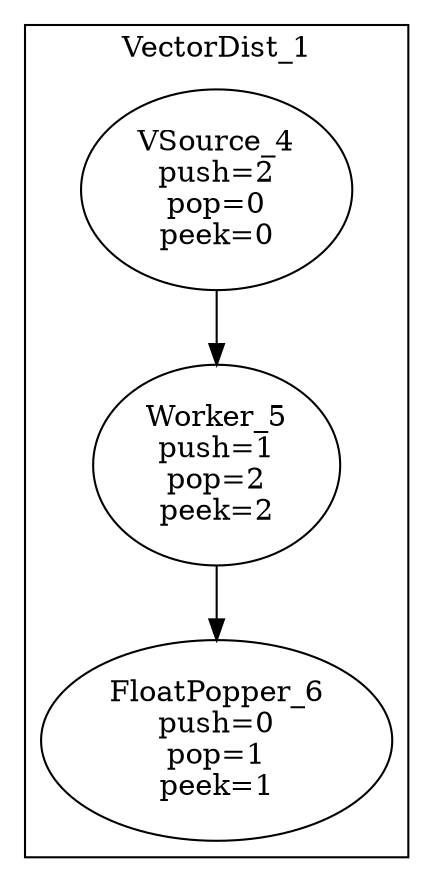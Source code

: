 digraph streamit {
subgraph cluster_node1 {
 label="VectorDist_1";
node2 [ label="VSource_4\npush=2\npop=0\npeek=0" ]
node3 [ label="Worker_5\npush=1\npop=2\npeek=2" ]
node2 -> node3
node4 [ label="FloatPopper_6\npush=0\npop=1\npeek=1" ]
node3 -> node4
}
}
